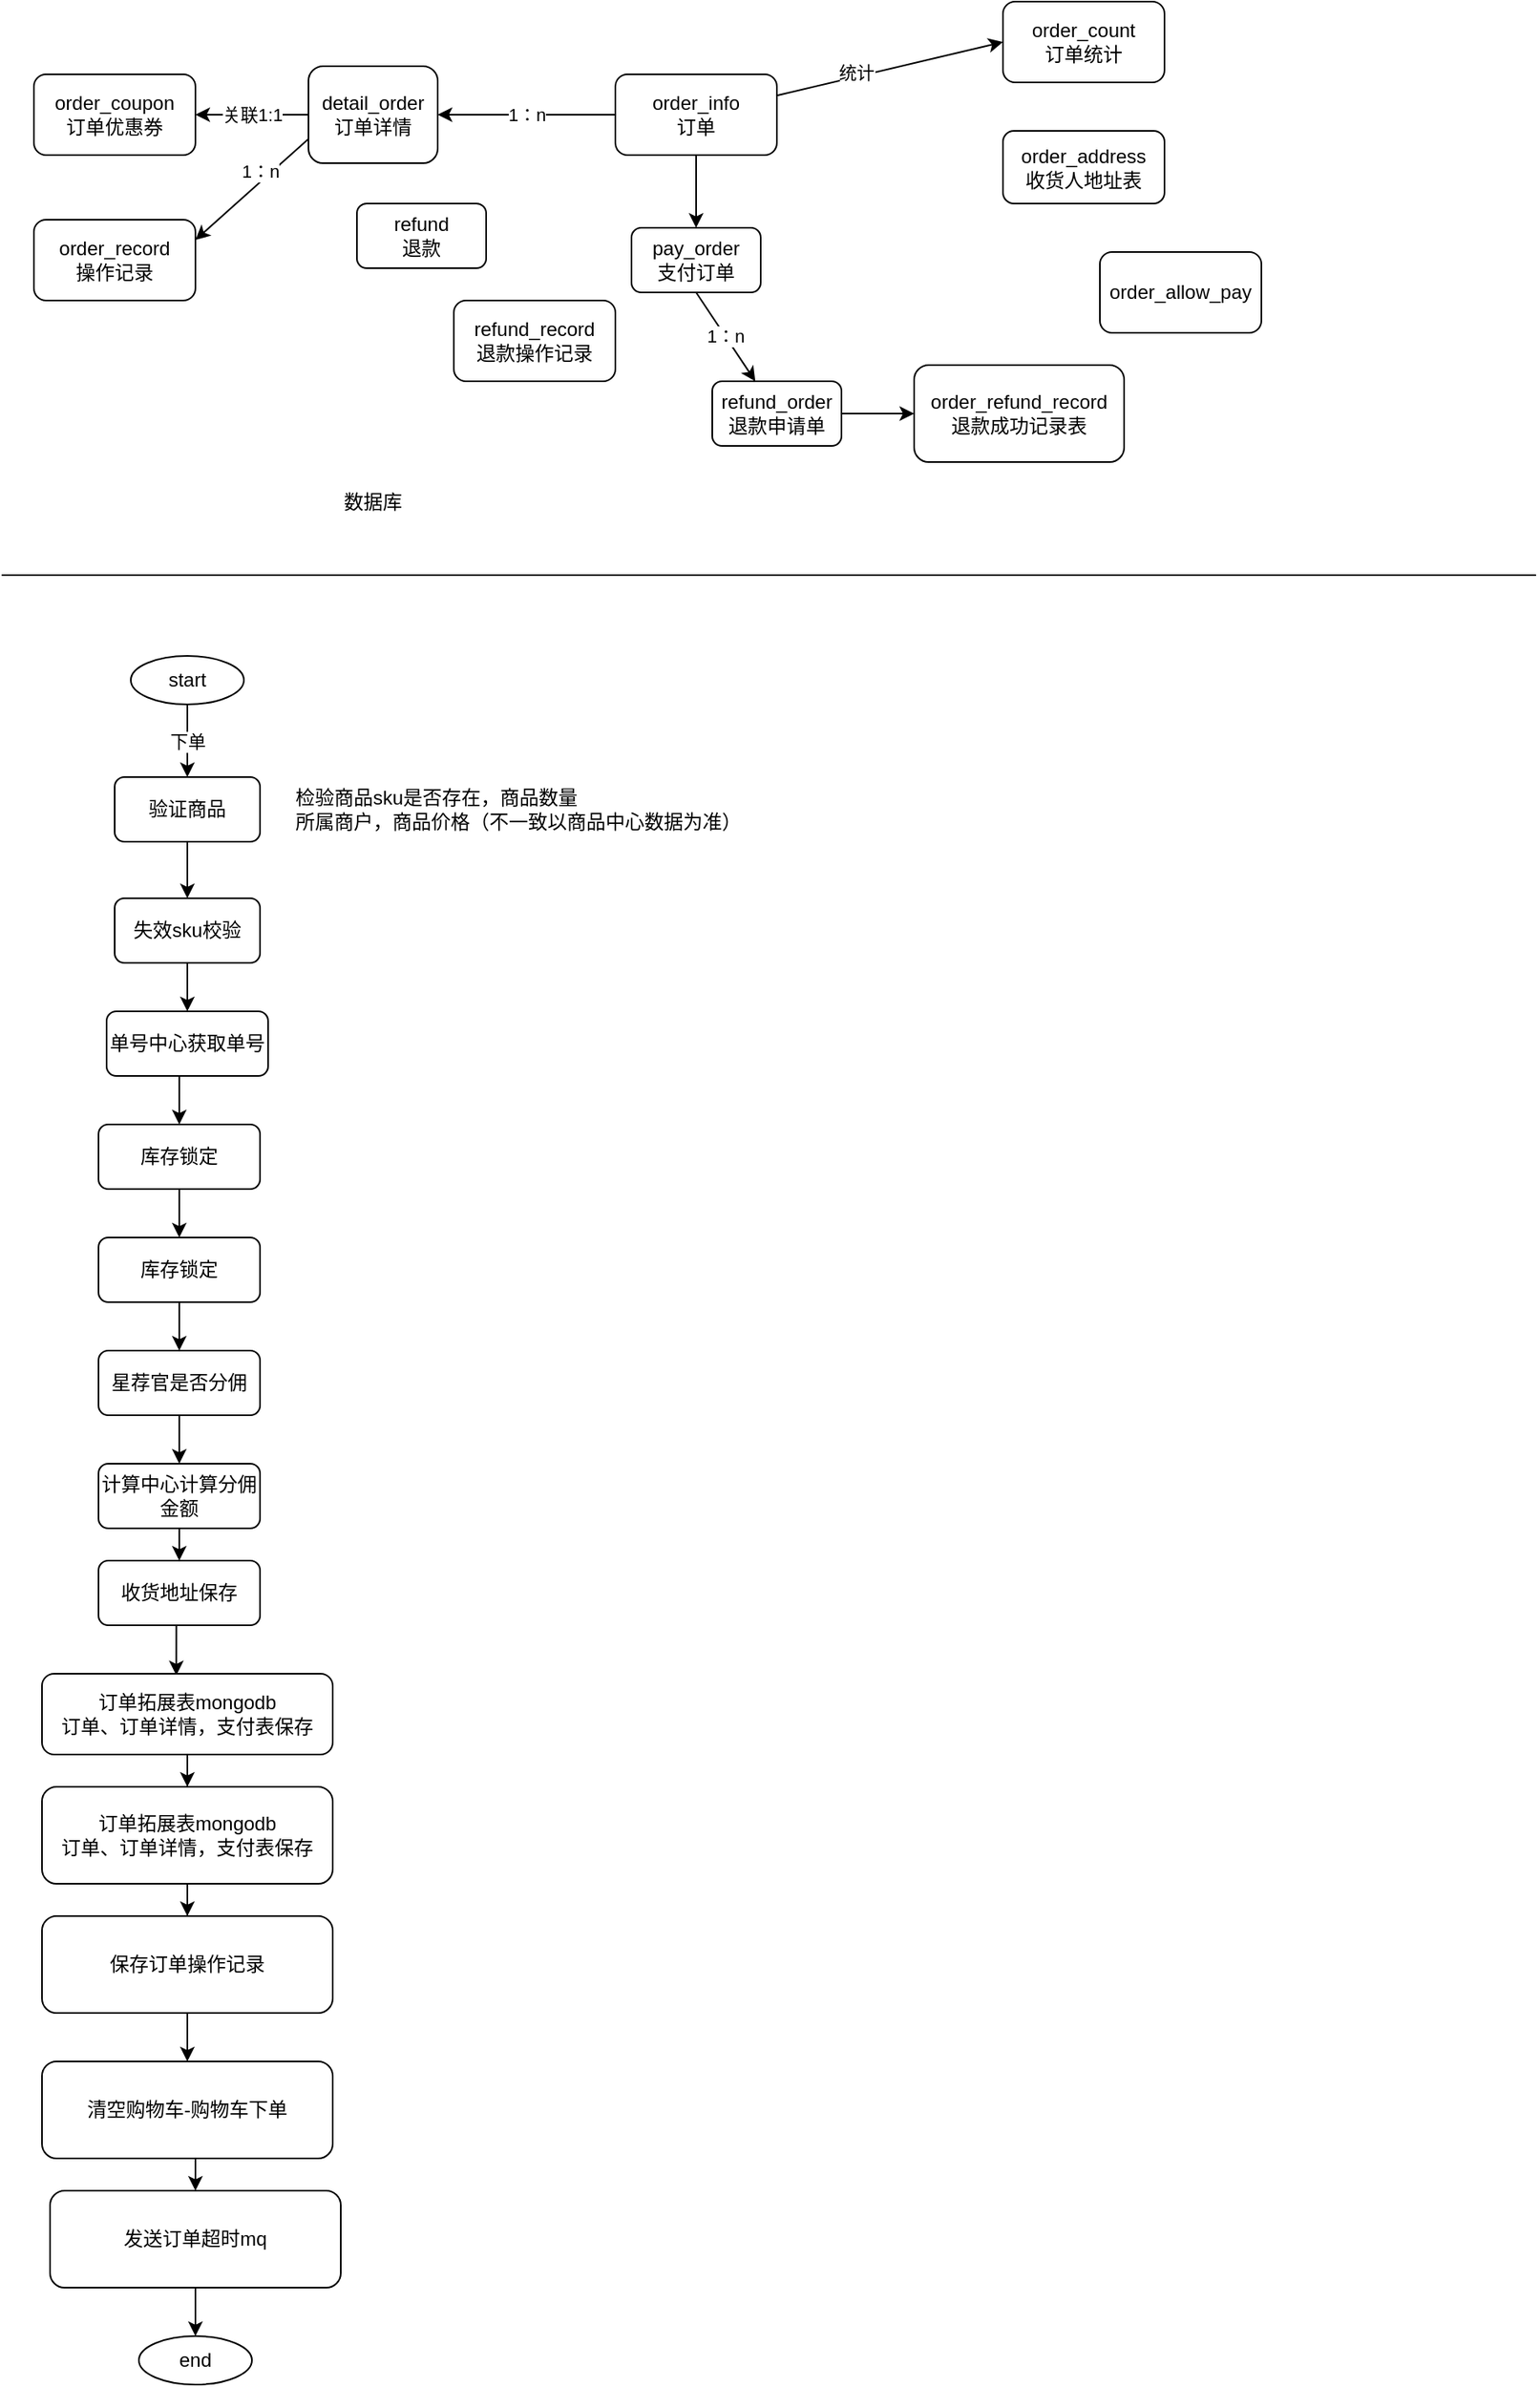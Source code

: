 <mxfile version="15.9.4" type="github">
  <diagram id="EWTMvo6TOPglx_T6JL5v" name="Page-1">
    <mxGraphModel dx="965" dy="621" grid="1" gridSize="10" guides="1" tooltips="1" connect="1" arrows="1" fold="1" page="1" pageScale="1" pageWidth="1169" pageHeight="1654" math="0" shadow="0">
      <root>
        <mxCell id="0" />
        <mxCell id="1" parent="0" />
        <mxCell id="30Ag1pgipsQYN-MuEO8W-20" value="关联1:1" style="edgeStyle=none;rounded=0;orthogonalLoop=1;jettySize=auto;html=1;exitX=0.5;exitY=1;exitDx=0;exitDy=0;entryX=1;entryY=0.5;entryDx=0;entryDy=0;" parent="1" source="30Ag1pgipsQYN-MuEO8W-1" target="30Ag1pgipsQYN-MuEO8W-5" edge="1">
          <mxGeometry relative="1" as="geometry" />
        </mxCell>
        <mxCell id="30Ag1pgipsQYN-MuEO8W-23" value="1：n" style="edgeStyle=none;rounded=0;orthogonalLoop=1;jettySize=auto;html=1;exitX=0.75;exitY=1;exitDx=0;exitDy=0;entryX=1;entryY=0.25;entryDx=0;entryDy=0;" parent="1" source="30Ag1pgipsQYN-MuEO8W-1" target="30Ag1pgipsQYN-MuEO8W-7" edge="1">
          <mxGeometry x="-0.239" y="-5" relative="1" as="geometry">
            <mxPoint as="offset" />
          </mxGeometry>
        </mxCell>
        <mxCell id="30Ag1pgipsQYN-MuEO8W-1" value="detail_order&lt;br&gt;订单详情" style="rounded=1;whiteSpace=wrap;html=1;direction=south;" parent="1" vertex="1">
          <mxGeometry x="210" y="45" width="80" height="60" as="geometry" />
        </mxCell>
        <mxCell id="30Ag1pgipsQYN-MuEO8W-2" value="order_address&lt;br&gt;收货人地址表" style="rounded=1;whiteSpace=wrap;html=1;" parent="1" vertex="1">
          <mxGeometry x="640" y="85" width="100" height="45" as="geometry" />
        </mxCell>
        <mxCell id="30Ag1pgipsQYN-MuEO8W-3" value="order_allow_pay" style="rounded=1;whiteSpace=wrap;html=1;" parent="1" vertex="1">
          <mxGeometry x="700" y="160" width="100" height="50" as="geometry" />
        </mxCell>
        <mxCell id="30Ag1pgipsQYN-MuEO8W-4" value="order_count&lt;br&gt;订单统计" style="rounded=1;whiteSpace=wrap;html=1;" parent="1" vertex="1">
          <mxGeometry x="640" y="5" width="100" height="50" as="geometry" />
        </mxCell>
        <mxCell id="30Ag1pgipsQYN-MuEO8W-5" value="order_coupon&lt;br&gt;订单优惠券" style="rounded=1;whiteSpace=wrap;html=1;" parent="1" vertex="1">
          <mxGeometry x="40" y="50" width="100" height="50" as="geometry" />
        </mxCell>
        <mxCell id="30Ag1pgipsQYN-MuEO8W-19" style="edgeStyle=none;rounded=0;orthogonalLoop=1;jettySize=auto;html=1;entryX=0;entryY=0.5;entryDx=0;entryDy=0;" parent="1" source="30Ag1pgipsQYN-MuEO8W-6" target="30Ag1pgipsQYN-MuEO8W-4" edge="1">
          <mxGeometry relative="1" as="geometry" />
        </mxCell>
        <mxCell id="30Ag1pgipsQYN-MuEO8W-21" value="统计" style="edgeLabel;html=1;align=center;verticalAlign=middle;resizable=0;points=[];" parent="30Ag1pgipsQYN-MuEO8W-19" vertex="1" connectable="0">
          <mxGeometry x="-0.289" y="3" relative="1" as="geometry">
            <mxPoint as="offset" />
          </mxGeometry>
        </mxCell>
        <mxCell id="30Ag1pgipsQYN-MuEO8W-25" value="1：n" style="edgeStyle=none;rounded=0;orthogonalLoop=1;jettySize=auto;html=1;exitX=0;exitY=0.5;exitDx=0;exitDy=0;entryX=0.5;entryY=0;entryDx=0;entryDy=0;" parent="1" source="30Ag1pgipsQYN-MuEO8W-6" target="30Ag1pgipsQYN-MuEO8W-1" edge="1">
          <mxGeometry relative="1" as="geometry">
            <Array as="points">
              <mxPoint x="350" y="75" />
            </Array>
          </mxGeometry>
        </mxCell>
        <mxCell id="30Ag1pgipsQYN-MuEO8W-26" style="edgeStyle=none;rounded=0;orthogonalLoop=1;jettySize=auto;html=1;exitX=0.5;exitY=1;exitDx=0;exitDy=0;entryX=0.5;entryY=0;entryDx=0;entryDy=0;" parent="1" source="30Ag1pgipsQYN-MuEO8W-6" target="30Ag1pgipsQYN-MuEO8W-9" edge="1">
          <mxGeometry relative="1" as="geometry" />
        </mxCell>
        <mxCell id="30Ag1pgipsQYN-MuEO8W-6" value="order_info&lt;br&gt;订单" style="rounded=1;whiteSpace=wrap;html=1;" parent="1" vertex="1">
          <mxGeometry x="400" y="50" width="100" height="50" as="geometry" />
        </mxCell>
        <mxCell id="30Ag1pgipsQYN-MuEO8W-7" value="order_record&lt;br&gt;操作记录" style="rounded=1;whiteSpace=wrap;html=1;" parent="1" vertex="1">
          <mxGeometry x="40" y="140" width="100" height="50" as="geometry" />
        </mxCell>
        <mxCell id="30Ag1pgipsQYN-MuEO8W-8" value="order_refund_record&lt;br&gt;退款成功记录表" style="rounded=1;whiteSpace=wrap;html=1;" parent="1" vertex="1">
          <mxGeometry x="585" y="230" width="130" height="60" as="geometry" />
        </mxCell>
        <mxCell id="30Ag1pgipsQYN-MuEO8W-29" value="1：n" style="edgeStyle=none;rounded=0;orthogonalLoop=1;jettySize=auto;html=1;exitX=0.5;exitY=1;exitDx=0;exitDy=0;" parent="1" source="30Ag1pgipsQYN-MuEO8W-9" target="30Ag1pgipsQYN-MuEO8W-11" edge="1">
          <mxGeometry relative="1" as="geometry" />
        </mxCell>
        <mxCell id="30Ag1pgipsQYN-MuEO8W-9" value="pay_order&lt;br&gt;支付订单" style="rounded=1;whiteSpace=wrap;html=1;" parent="1" vertex="1">
          <mxGeometry x="410" y="145" width="80" height="40" as="geometry" />
        </mxCell>
        <mxCell id="30Ag1pgipsQYN-MuEO8W-10" value="refund&lt;br&gt;退款" style="rounded=1;whiteSpace=wrap;html=1;" parent="1" vertex="1">
          <mxGeometry x="240" y="130" width="80" height="40" as="geometry" />
        </mxCell>
        <mxCell id="30Ag1pgipsQYN-MuEO8W-30" style="edgeStyle=none;rounded=0;orthogonalLoop=1;jettySize=auto;html=1;exitX=1;exitY=0.5;exitDx=0;exitDy=0;" parent="1" source="30Ag1pgipsQYN-MuEO8W-11" target="30Ag1pgipsQYN-MuEO8W-8" edge="1">
          <mxGeometry relative="1" as="geometry" />
        </mxCell>
        <mxCell id="30Ag1pgipsQYN-MuEO8W-11" value="refund_order&lt;br&gt;退款申请单" style="rounded=1;whiteSpace=wrap;html=1;" parent="1" vertex="1">
          <mxGeometry x="460" y="240" width="80" height="40" as="geometry" />
        </mxCell>
        <mxCell id="30Ag1pgipsQYN-MuEO8W-12" value="refund_record&lt;br&gt;退款操作记录" style="rounded=1;whiteSpace=wrap;html=1;" parent="1" vertex="1">
          <mxGeometry x="300" y="190" width="100" height="50" as="geometry" />
        </mxCell>
        <mxCell id="k9tNc_wAyZ8sq69-s9M5-1" value="" style="endArrow=none;html=1;rounded=0;" parent="1" edge="1">
          <mxGeometry width="50" height="50" relative="1" as="geometry">
            <mxPoint x="20" y="360" as="sourcePoint" />
            <mxPoint x="970" y="360" as="targetPoint" />
          </mxGeometry>
        </mxCell>
        <mxCell id="k9tNc_wAyZ8sq69-s9M5-2" value="数据库" style="text;html=1;strokeColor=none;fillColor=none;align=center;verticalAlign=middle;whiteSpace=wrap;rounded=0;" parent="1" vertex="1">
          <mxGeometry x="220" y="300" width="60" height="30" as="geometry" />
        </mxCell>
        <mxCell id="k9tNc_wAyZ8sq69-s9M5-5" value="下单" style="edgeStyle=orthogonalEdgeStyle;rounded=0;orthogonalLoop=1;jettySize=auto;html=1;exitX=0.5;exitY=1;exitDx=0;exitDy=0;" parent="1" source="k9tNc_wAyZ8sq69-s9M5-3" target="k9tNc_wAyZ8sq69-s9M5-4" edge="1">
          <mxGeometry relative="1" as="geometry" />
        </mxCell>
        <mxCell id="k9tNc_wAyZ8sq69-s9M5-3" value="start&lt;br&gt;" style="ellipse;whiteSpace=wrap;html=1;" parent="1" vertex="1">
          <mxGeometry x="100" y="410" width="70" height="30" as="geometry" />
        </mxCell>
        <mxCell id="k9tNc_wAyZ8sq69-s9M5-11" style="edgeStyle=orthogonalEdgeStyle;rounded=0;orthogonalLoop=1;jettySize=auto;html=1;exitX=0.5;exitY=1;exitDx=0;exitDy=0;entryX=0.5;entryY=0;entryDx=0;entryDy=0;" parent="1" source="k9tNc_wAyZ8sq69-s9M5-4" target="k9tNc_wAyZ8sq69-s9M5-10" edge="1">
          <mxGeometry relative="1" as="geometry" />
        </mxCell>
        <mxCell id="k9tNc_wAyZ8sq69-s9M5-4" value="验证商品" style="rounded=1;whiteSpace=wrap;html=1;" parent="1" vertex="1">
          <mxGeometry x="90" y="485" width="90" height="40" as="geometry" />
        </mxCell>
        <mxCell id="k9tNc_wAyZ8sq69-s9M5-6" value="&lt;div style=&quot;text-align: justify&quot;&gt;&lt;span&gt;检验商品sku是否存在，商品数量&lt;/span&gt;&lt;/div&gt;&lt;div style=&quot;text-align: justify&quot;&gt;&lt;span&gt;所属商户，商品价格（不一致以商品中心数据为准）&lt;/span&gt;&lt;/div&gt;" style="text;html=1;align=left;verticalAlign=middle;resizable=0;points=[];autosize=1;strokeColor=none;fillColor=none;" parent="1" vertex="1">
          <mxGeometry x="200" y="490" width="290" height="30" as="geometry" />
        </mxCell>
        <mxCell id="k9tNc_wAyZ8sq69-s9M5-13" style="edgeStyle=orthogonalEdgeStyle;rounded=0;orthogonalLoop=1;jettySize=auto;html=1;exitX=0.5;exitY=1;exitDx=0;exitDy=0;" parent="1" source="k9tNc_wAyZ8sq69-s9M5-10" target="k9tNc_wAyZ8sq69-s9M5-12" edge="1">
          <mxGeometry relative="1" as="geometry" />
        </mxCell>
        <mxCell id="k9tNc_wAyZ8sq69-s9M5-10" value="失效sku校验" style="rounded=1;whiteSpace=wrap;html=1;" parent="1" vertex="1">
          <mxGeometry x="90" y="560" width="90" height="40" as="geometry" />
        </mxCell>
        <mxCell id="k9tNc_wAyZ8sq69-s9M5-15" style="edgeStyle=orthogonalEdgeStyle;rounded=0;orthogonalLoop=1;jettySize=auto;html=1;exitX=0.5;exitY=1;exitDx=0;exitDy=0;entryX=0.5;entryY=0;entryDx=0;entryDy=0;" parent="1" source="k9tNc_wAyZ8sq69-s9M5-12" target="k9tNc_wAyZ8sq69-s9M5-14" edge="1">
          <mxGeometry relative="1" as="geometry" />
        </mxCell>
        <mxCell id="k9tNc_wAyZ8sq69-s9M5-12" value="单号中心获取单号" style="rounded=1;whiteSpace=wrap;html=1;" parent="1" vertex="1">
          <mxGeometry x="85" y="630" width="100" height="40" as="geometry" />
        </mxCell>
        <mxCell id="k9tNc_wAyZ8sq69-s9M5-17" style="edgeStyle=orthogonalEdgeStyle;rounded=0;orthogonalLoop=1;jettySize=auto;html=1;exitX=0.5;exitY=1;exitDx=0;exitDy=0;entryX=0.5;entryY=0;entryDx=0;entryDy=0;" parent="1" source="k9tNc_wAyZ8sq69-s9M5-14" target="k9tNc_wAyZ8sq69-s9M5-16" edge="1">
          <mxGeometry relative="1" as="geometry" />
        </mxCell>
        <mxCell id="k9tNc_wAyZ8sq69-s9M5-14" value="库存锁定" style="rounded=1;whiteSpace=wrap;html=1;" parent="1" vertex="1">
          <mxGeometry x="80" y="700" width="100" height="40" as="geometry" />
        </mxCell>
        <mxCell id="k9tNc_wAyZ8sq69-s9M5-19" style="edgeStyle=orthogonalEdgeStyle;rounded=0;orthogonalLoop=1;jettySize=auto;html=1;exitX=0.5;exitY=1;exitDx=0;exitDy=0;" parent="1" source="k9tNc_wAyZ8sq69-s9M5-16" target="k9tNc_wAyZ8sq69-s9M5-18" edge="1">
          <mxGeometry relative="1" as="geometry" />
        </mxCell>
        <mxCell id="k9tNc_wAyZ8sq69-s9M5-16" value="库存锁定" style="rounded=1;whiteSpace=wrap;html=1;" parent="1" vertex="1">
          <mxGeometry x="80" y="770" width="100" height="40" as="geometry" />
        </mxCell>
        <mxCell id="k9tNc_wAyZ8sq69-s9M5-21" value="" style="edgeStyle=orthogonalEdgeStyle;rounded=0;orthogonalLoop=1;jettySize=auto;html=1;" parent="1" source="k9tNc_wAyZ8sq69-s9M5-18" edge="1">
          <mxGeometry relative="1" as="geometry">
            <mxPoint x="130" y="910" as="targetPoint" />
          </mxGeometry>
        </mxCell>
        <mxCell id="k9tNc_wAyZ8sq69-s9M5-18" value="星荐官是否分佣" style="rounded=1;whiteSpace=wrap;html=1;" parent="1" vertex="1">
          <mxGeometry x="80" y="840" width="100" height="40" as="geometry" />
        </mxCell>
        <mxCell id="k9tNc_wAyZ8sq69-s9M5-29" style="edgeStyle=orthogonalEdgeStyle;rounded=0;orthogonalLoop=1;jettySize=auto;html=1;exitX=0.5;exitY=1;exitDx=0;exitDy=0;entryX=0.5;entryY=0;entryDx=0;entryDy=0;" parent="1" source="k9tNc_wAyZ8sq69-s9M5-22" target="k9tNc_wAyZ8sq69-s9M5-23" edge="1">
          <mxGeometry relative="1" as="geometry" />
        </mxCell>
        <mxCell id="k9tNc_wAyZ8sq69-s9M5-22" value="计算中心计算分佣金额" style="rounded=1;whiteSpace=wrap;html=1;" parent="1" vertex="1">
          <mxGeometry x="80" y="910" width="100" height="40" as="geometry" />
        </mxCell>
        <mxCell id="PixwWwY8AHtIjOdZpZVT-3" style="edgeStyle=orthogonalEdgeStyle;rounded=0;orthogonalLoop=1;jettySize=auto;html=1;exitX=0.5;exitY=1;exitDx=0;exitDy=0;entryX=0.462;entryY=0.02;entryDx=0;entryDy=0;entryPerimeter=0;" edge="1" parent="1" source="k9tNc_wAyZ8sq69-s9M5-23" target="k9tNc_wAyZ8sq69-s9M5-24">
          <mxGeometry relative="1" as="geometry" />
        </mxCell>
        <mxCell id="k9tNc_wAyZ8sq69-s9M5-23" value="收货地址保存" style="rounded=1;whiteSpace=wrap;html=1;" parent="1" vertex="1">
          <mxGeometry x="80" y="970" width="100" height="40" as="geometry" />
        </mxCell>
        <mxCell id="PixwWwY8AHtIjOdZpZVT-4" style="edgeStyle=orthogonalEdgeStyle;rounded=0;orthogonalLoop=1;jettySize=auto;html=1;exitX=0.5;exitY=1;exitDx=0;exitDy=0;" edge="1" parent="1" source="k9tNc_wAyZ8sq69-s9M5-24" target="k9tNc_wAyZ8sq69-s9M5-25">
          <mxGeometry relative="1" as="geometry" />
        </mxCell>
        <mxCell id="k9tNc_wAyZ8sq69-s9M5-24" value="订单拓展表mongodb&lt;br&gt;订单、订单详情，支付表保存" style="rounded=1;whiteSpace=wrap;html=1;" parent="1" vertex="1">
          <mxGeometry x="45" y="1040" width="180" height="50" as="geometry" />
        </mxCell>
        <mxCell id="k9tNc_wAyZ8sq69-s9M5-32" style="edgeStyle=orthogonalEdgeStyle;rounded=0;orthogonalLoop=1;jettySize=auto;html=1;exitX=0.5;exitY=1;exitDx=0;exitDy=0;" parent="1" source="k9tNc_wAyZ8sq69-s9M5-25" target="k9tNc_wAyZ8sq69-s9M5-26" edge="1">
          <mxGeometry relative="1" as="geometry" />
        </mxCell>
        <mxCell id="k9tNc_wAyZ8sq69-s9M5-25" value="订单拓展表mongodb&lt;br&gt;订单、订单详情，支付表保存" style="rounded=1;whiteSpace=wrap;html=1;" parent="1" vertex="1">
          <mxGeometry x="45" y="1110" width="180" height="60" as="geometry" />
        </mxCell>
        <mxCell id="k9tNc_wAyZ8sq69-s9M5-33" style="edgeStyle=orthogonalEdgeStyle;rounded=0;orthogonalLoop=1;jettySize=auto;html=1;exitX=0.5;exitY=1;exitDx=0;exitDy=0;" parent="1" source="k9tNc_wAyZ8sq69-s9M5-26" target="k9tNc_wAyZ8sq69-s9M5-27" edge="1">
          <mxGeometry relative="1" as="geometry" />
        </mxCell>
        <mxCell id="k9tNc_wAyZ8sq69-s9M5-26" value="保存订单操作记录" style="rounded=1;whiteSpace=wrap;html=1;" parent="1" vertex="1">
          <mxGeometry x="45" y="1190" width="180" height="60" as="geometry" />
        </mxCell>
        <mxCell id="k9tNc_wAyZ8sq69-s9M5-34" style="edgeStyle=orthogonalEdgeStyle;rounded=0;orthogonalLoop=1;jettySize=auto;html=1;exitX=0.5;exitY=1;exitDx=0;exitDy=0;entryX=0.5;entryY=0;entryDx=0;entryDy=0;" parent="1" source="k9tNc_wAyZ8sq69-s9M5-27" target="k9tNc_wAyZ8sq69-s9M5-28" edge="1">
          <mxGeometry relative="1" as="geometry" />
        </mxCell>
        <mxCell id="k9tNc_wAyZ8sq69-s9M5-27" value="清空购物车-购物车下单" style="rounded=1;whiteSpace=wrap;html=1;" parent="1" vertex="1">
          <mxGeometry x="45" y="1280" width="180" height="60" as="geometry" />
        </mxCell>
        <mxCell id="k9tNc_wAyZ8sq69-s9M5-36" style="edgeStyle=orthogonalEdgeStyle;rounded=0;orthogonalLoop=1;jettySize=auto;html=1;exitX=0.5;exitY=1;exitDx=0;exitDy=0;" parent="1" source="k9tNc_wAyZ8sq69-s9M5-28" target="k9tNc_wAyZ8sq69-s9M5-35" edge="1">
          <mxGeometry relative="1" as="geometry" />
        </mxCell>
        <mxCell id="k9tNc_wAyZ8sq69-s9M5-28" value="发送订单超时mq" style="rounded=1;whiteSpace=wrap;html=1;" parent="1" vertex="1">
          <mxGeometry x="50" y="1360" width="180" height="60" as="geometry" />
        </mxCell>
        <mxCell id="k9tNc_wAyZ8sq69-s9M5-35" value="end" style="ellipse;whiteSpace=wrap;html=1;" parent="1" vertex="1">
          <mxGeometry x="105" y="1450" width="70" height="30" as="geometry" />
        </mxCell>
      </root>
    </mxGraphModel>
  </diagram>
</mxfile>
